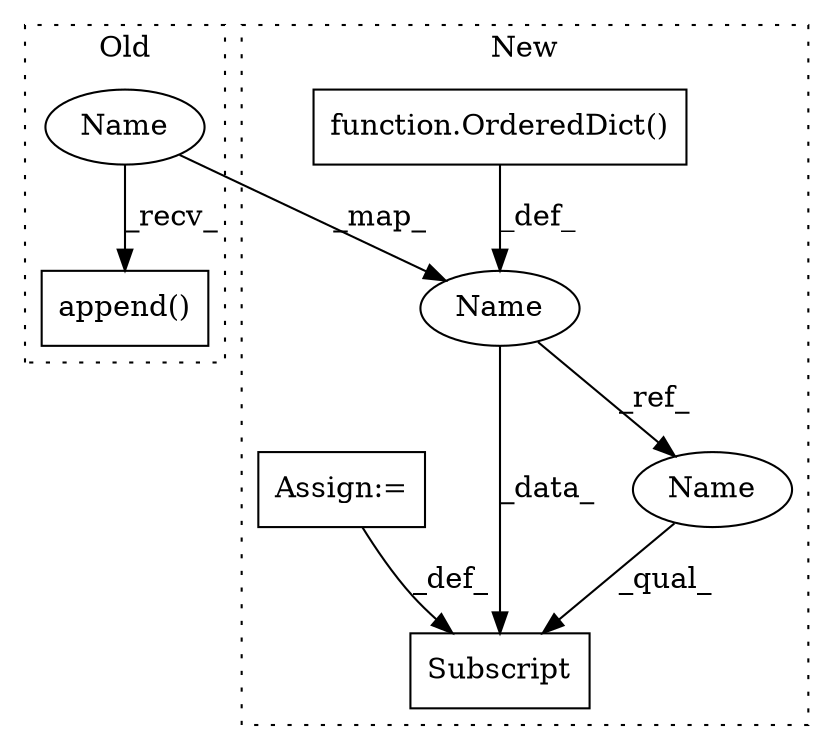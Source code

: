 digraph G {
subgraph cluster0 {
1 [label="append()" a="75" s="9575,9645" l="19,1" shape="box"];
6 [label="Name" a="87" s="9575" l="11" shape="ellipse"];
label = "Old";
style="dotted";
}
subgraph cluster1 {
2 [label="function.OrderedDict()" a="75" s="9061" l="13" shape="box"];
3 [label="Subscript" a="63" s="9458,0" l="29,0" shape="box"];
4 [label="Assign:=" a="68" s="9487" l="3" shape="box"];
5 [label="Name" a="87" s="9047" l="11" shape="ellipse"];
7 [label="Name" a="87" s="9458" l="11" shape="ellipse"];
label = "New";
style="dotted";
}
2 -> 5 [label="_def_"];
4 -> 3 [label="_def_"];
5 -> 7 [label="_ref_"];
5 -> 3 [label="_data_"];
6 -> 5 [label="_map_"];
6 -> 1 [label="_recv_"];
7 -> 3 [label="_qual_"];
}